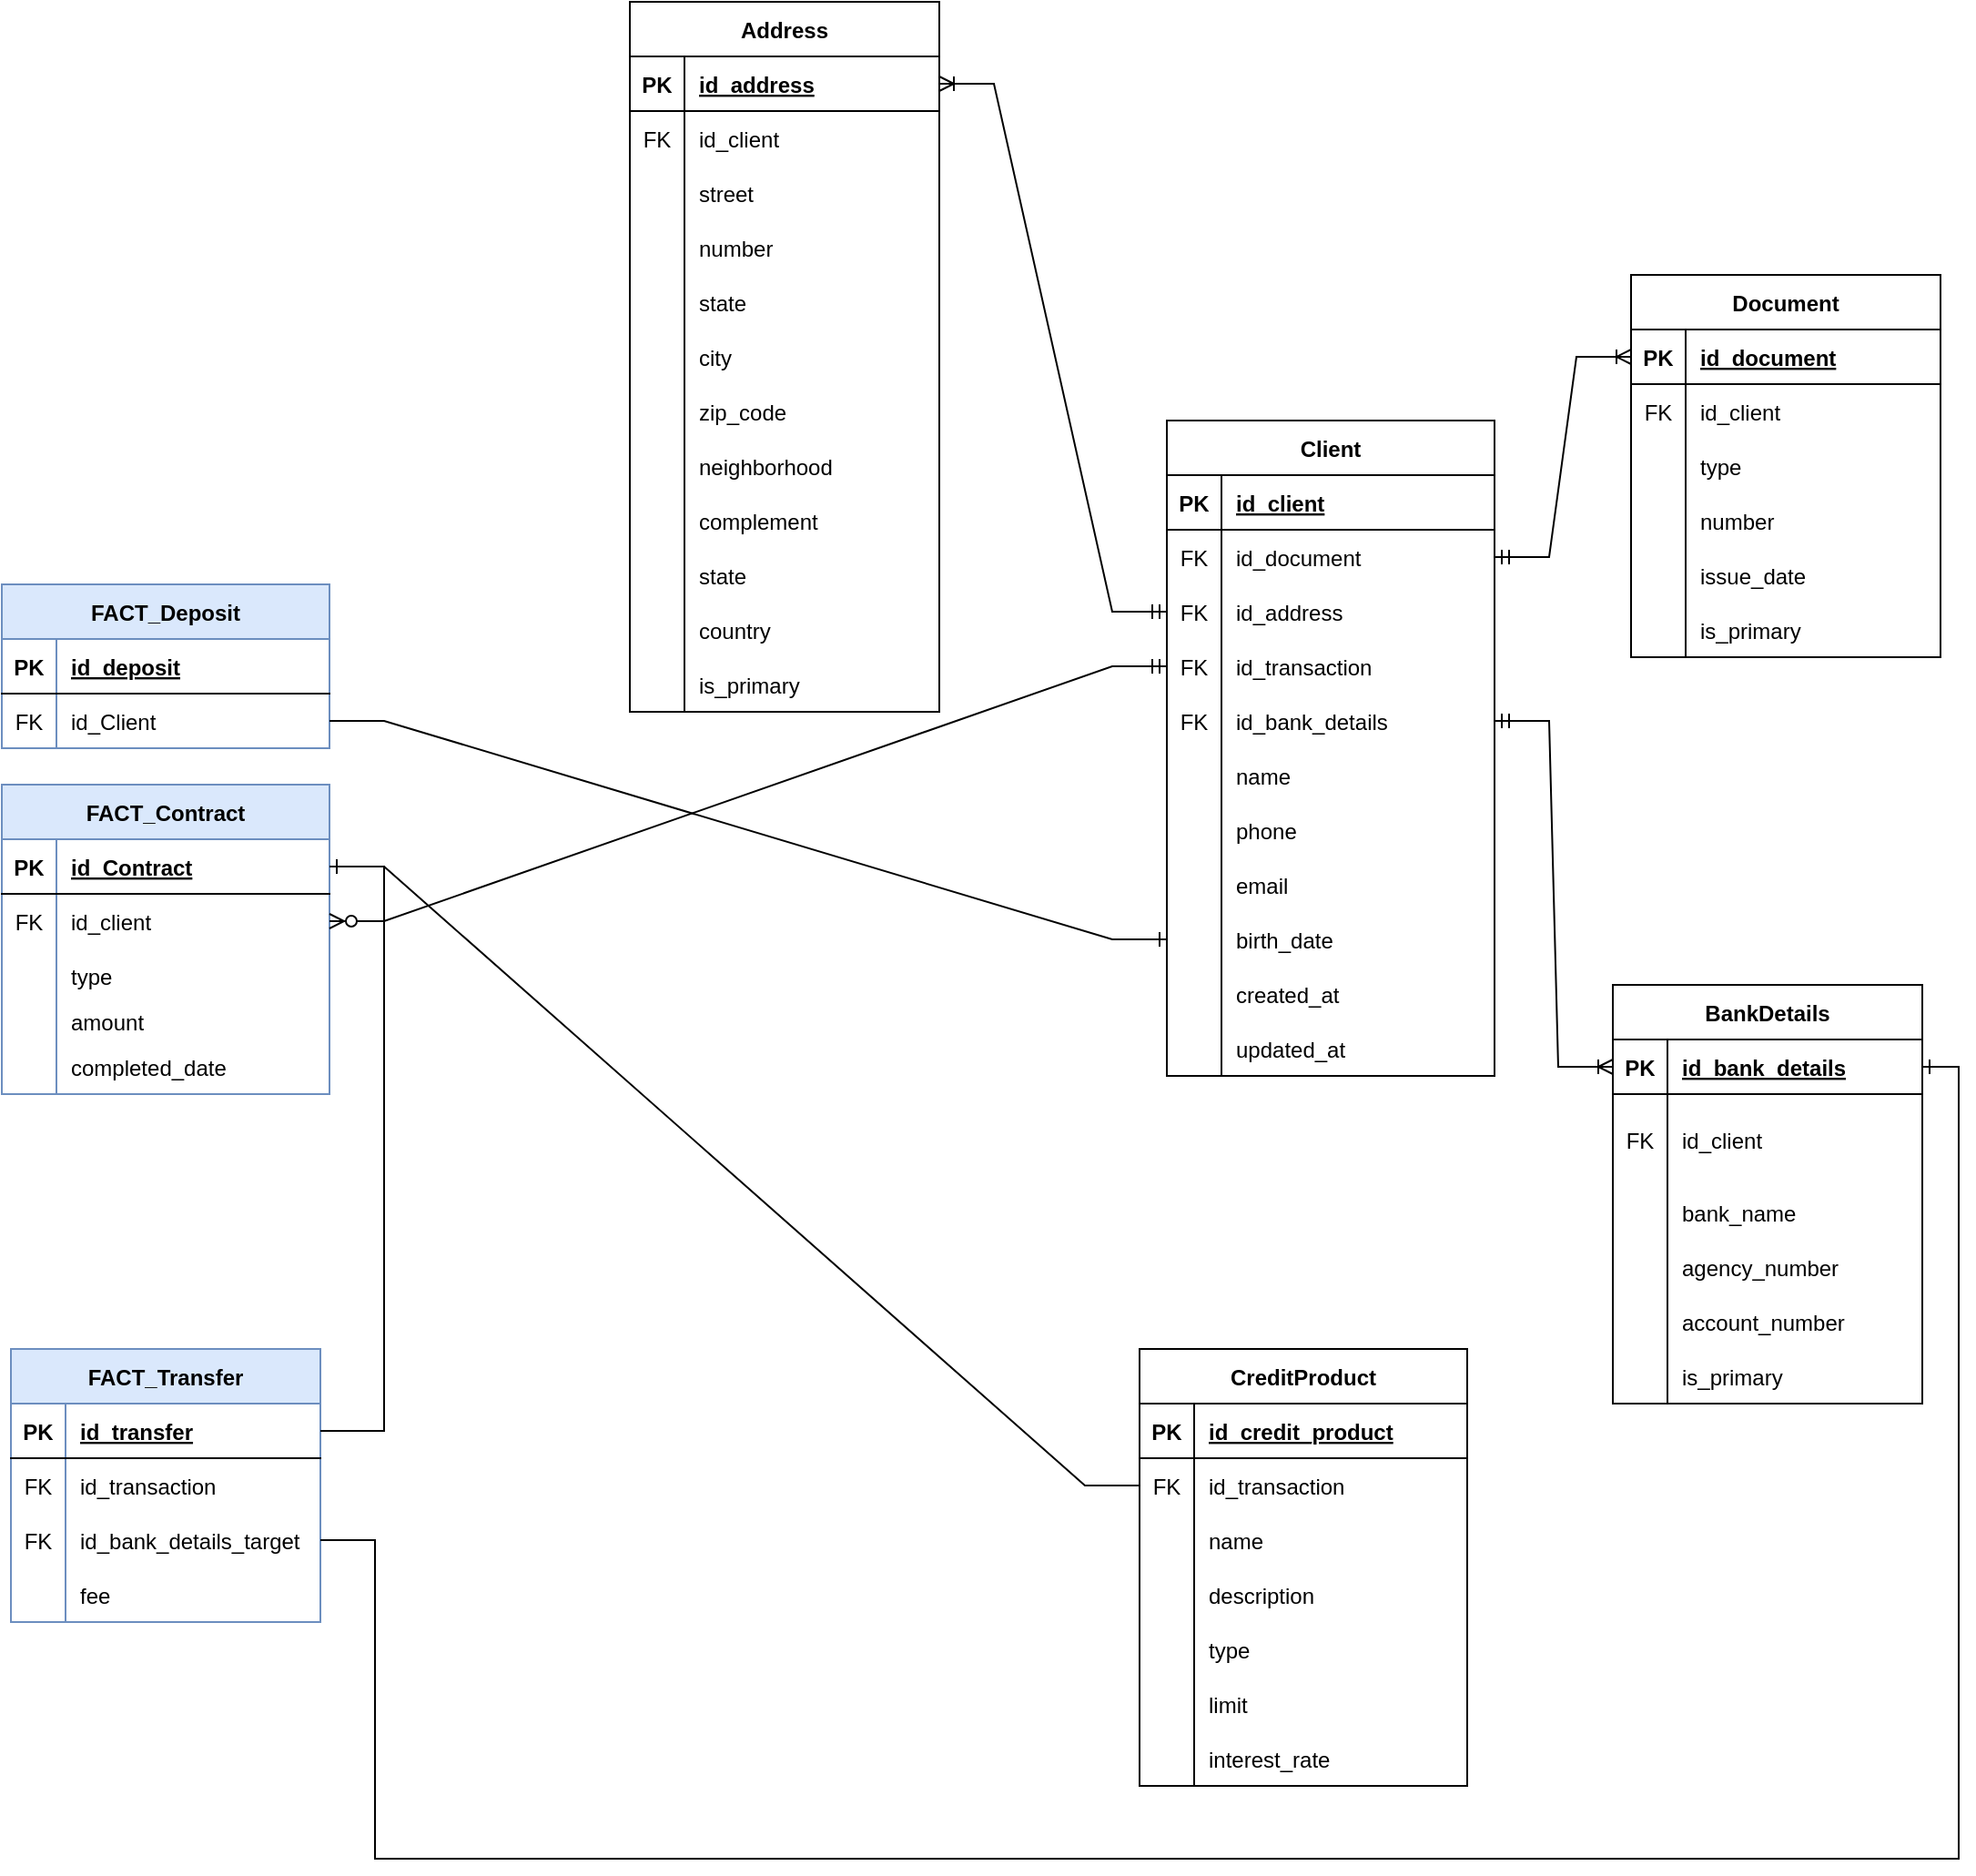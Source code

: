 <mxfile version="21.6.2" type="github">
  <diagram id="3WcyGnb1qQIZ8kAYW6et" name="Página-1">
    <mxGraphModel dx="2577" dy="818" grid="1" gridSize="10" guides="1" tooltips="1" connect="1" arrows="1" fold="1" page="1" pageScale="1" pageWidth="827" pageHeight="1169" math="0" shadow="0">
      <root>
        <mxCell id="0" />
        <mxCell id="1" parent="0" />
        <mxCell id="WaV54tq6BD_JxD8y_7Xt-2" value="Client" style="shape=table;startSize=30;container=1;collapsible=1;childLayout=tableLayout;fixedRows=1;rowLines=0;fontStyle=1;align=center;resizeLast=1;" parent="1" vertex="1">
          <mxGeometry x="355" y="420" width="180" height="360" as="geometry" />
        </mxCell>
        <mxCell id="WaV54tq6BD_JxD8y_7Xt-3" value="" style="shape=tableRow;horizontal=0;startSize=0;swimlaneHead=0;swimlaneBody=0;fillColor=none;collapsible=0;dropTarget=0;points=[[0,0.5],[1,0.5]];portConstraint=eastwest;top=0;left=0;right=0;bottom=1;" parent="WaV54tq6BD_JxD8y_7Xt-2" vertex="1">
          <mxGeometry y="30" width="180" height="30" as="geometry" />
        </mxCell>
        <mxCell id="WaV54tq6BD_JxD8y_7Xt-4" value="PK" style="shape=partialRectangle;connectable=0;fillColor=none;top=0;left=0;bottom=0;right=0;fontStyle=1;overflow=hidden;" parent="WaV54tq6BD_JxD8y_7Xt-3" vertex="1">
          <mxGeometry width="30" height="30" as="geometry">
            <mxRectangle width="30" height="30" as="alternateBounds" />
          </mxGeometry>
        </mxCell>
        <mxCell id="WaV54tq6BD_JxD8y_7Xt-5" value="id_client" style="shape=partialRectangle;connectable=0;fillColor=none;top=0;left=0;bottom=0;right=0;align=left;spacingLeft=6;fontStyle=5;overflow=hidden;" parent="WaV54tq6BD_JxD8y_7Xt-3" vertex="1">
          <mxGeometry x="30" width="150" height="30" as="geometry">
            <mxRectangle width="150" height="30" as="alternateBounds" />
          </mxGeometry>
        </mxCell>
        <mxCell id="WaV54tq6BD_JxD8y_7Xt-9" value="" style="shape=tableRow;horizontal=0;startSize=0;swimlaneHead=0;swimlaneBody=0;fillColor=none;collapsible=0;dropTarget=0;points=[[0,0.5],[1,0.5]];portConstraint=eastwest;top=0;left=0;right=0;bottom=0;" parent="WaV54tq6BD_JxD8y_7Xt-2" vertex="1">
          <mxGeometry y="60" width="180" height="30" as="geometry" />
        </mxCell>
        <mxCell id="WaV54tq6BD_JxD8y_7Xt-10" value="FK" style="shape=partialRectangle;connectable=0;fillColor=none;top=0;left=0;bottom=0;right=0;editable=1;overflow=hidden;" parent="WaV54tq6BD_JxD8y_7Xt-9" vertex="1">
          <mxGeometry width="30" height="30" as="geometry">
            <mxRectangle width="30" height="30" as="alternateBounds" />
          </mxGeometry>
        </mxCell>
        <mxCell id="WaV54tq6BD_JxD8y_7Xt-11" value="id_document" style="shape=partialRectangle;connectable=0;fillColor=none;top=0;left=0;bottom=0;right=0;align=left;spacingLeft=6;overflow=hidden;" parent="WaV54tq6BD_JxD8y_7Xt-9" vertex="1">
          <mxGeometry x="30" width="150" height="30" as="geometry">
            <mxRectangle width="150" height="30" as="alternateBounds" />
          </mxGeometry>
        </mxCell>
        <mxCell id="WaV54tq6BD_JxD8y_7Xt-12" value="" style="shape=tableRow;horizontal=0;startSize=0;swimlaneHead=0;swimlaneBody=0;fillColor=none;collapsible=0;dropTarget=0;points=[[0,0.5],[1,0.5]];portConstraint=eastwest;top=0;left=0;right=0;bottom=0;" parent="WaV54tq6BD_JxD8y_7Xt-2" vertex="1">
          <mxGeometry y="90" width="180" height="30" as="geometry" />
        </mxCell>
        <mxCell id="WaV54tq6BD_JxD8y_7Xt-13" value="FK" style="shape=partialRectangle;connectable=0;fillColor=none;top=0;left=0;bottom=0;right=0;editable=1;overflow=hidden;" parent="WaV54tq6BD_JxD8y_7Xt-12" vertex="1">
          <mxGeometry width="30" height="30" as="geometry">
            <mxRectangle width="30" height="30" as="alternateBounds" />
          </mxGeometry>
        </mxCell>
        <mxCell id="WaV54tq6BD_JxD8y_7Xt-14" value="id_address" style="shape=partialRectangle;connectable=0;fillColor=none;top=0;left=0;bottom=0;right=0;align=left;spacingLeft=6;overflow=hidden;" parent="WaV54tq6BD_JxD8y_7Xt-12" vertex="1">
          <mxGeometry x="30" width="150" height="30" as="geometry">
            <mxRectangle width="150" height="30" as="alternateBounds" />
          </mxGeometry>
        </mxCell>
        <mxCell id="sBeeZBKizsgOuaY-7H9B-50" value="" style="shape=tableRow;horizontal=0;startSize=0;swimlaneHead=0;swimlaneBody=0;fillColor=none;collapsible=0;dropTarget=0;points=[[0,0.5],[1,0.5]];portConstraint=eastwest;top=0;left=0;right=0;bottom=0;" parent="WaV54tq6BD_JxD8y_7Xt-2" vertex="1">
          <mxGeometry y="120" width="180" height="30" as="geometry" />
        </mxCell>
        <mxCell id="sBeeZBKizsgOuaY-7H9B-51" value="FK" style="shape=partialRectangle;connectable=0;fillColor=none;top=0;left=0;bottom=0;right=0;editable=1;overflow=hidden;" parent="sBeeZBKizsgOuaY-7H9B-50" vertex="1">
          <mxGeometry width="30" height="30" as="geometry">
            <mxRectangle width="30" height="30" as="alternateBounds" />
          </mxGeometry>
        </mxCell>
        <mxCell id="sBeeZBKizsgOuaY-7H9B-52" value="id_transaction" style="shape=partialRectangle;connectable=0;fillColor=none;top=0;left=0;bottom=0;right=0;align=left;spacingLeft=6;overflow=hidden;" parent="sBeeZBKizsgOuaY-7H9B-50" vertex="1">
          <mxGeometry x="30" width="150" height="30" as="geometry">
            <mxRectangle width="150" height="30" as="alternateBounds" />
          </mxGeometry>
        </mxCell>
        <mxCell id="sBeeZBKizsgOuaY-7H9B-207" value="" style="shape=tableRow;horizontal=0;startSize=0;swimlaneHead=0;swimlaneBody=0;fillColor=none;collapsible=0;dropTarget=0;points=[[0,0.5],[1,0.5]];portConstraint=eastwest;top=0;left=0;right=0;bottom=0;" parent="WaV54tq6BD_JxD8y_7Xt-2" vertex="1">
          <mxGeometry y="150" width="180" height="30" as="geometry" />
        </mxCell>
        <mxCell id="sBeeZBKizsgOuaY-7H9B-208" value="FK" style="shape=partialRectangle;connectable=0;fillColor=none;top=0;left=0;bottom=0;right=0;editable=1;overflow=hidden;" parent="sBeeZBKizsgOuaY-7H9B-207" vertex="1">
          <mxGeometry width="30" height="30" as="geometry">
            <mxRectangle width="30" height="30" as="alternateBounds" />
          </mxGeometry>
        </mxCell>
        <mxCell id="sBeeZBKizsgOuaY-7H9B-209" value="id_bank_details" style="shape=partialRectangle;connectable=0;fillColor=none;top=0;left=0;bottom=0;right=0;align=left;spacingLeft=6;overflow=hidden;" parent="sBeeZBKizsgOuaY-7H9B-207" vertex="1">
          <mxGeometry x="30" width="150" height="30" as="geometry">
            <mxRectangle width="150" height="30" as="alternateBounds" />
          </mxGeometry>
        </mxCell>
        <mxCell id="WaV54tq6BD_JxD8y_7Xt-6" value="" style="shape=tableRow;horizontal=0;startSize=0;swimlaneHead=0;swimlaneBody=0;fillColor=none;collapsible=0;dropTarget=0;points=[[0,0.5],[1,0.5]];portConstraint=eastwest;top=0;left=0;right=0;bottom=0;" parent="WaV54tq6BD_JxD8y_7Xt-2" vertex="1">
          <mxGeometry y="180" width="180" height="30" as="geometry" />
        </mxCell>
        <mxCell id="WaV54tq6BD_JxD8y_7Xt-7" value="" style="shape=partialRectangle;connectable=0;fillColor=none;top=0;left=0;bottom=0;right=0;editable=1;overflow=hidden;" parent="WaV54tq6BD_JxD8y_7Xt-6" vertex="1">
          <mxGeometry width="30" height="30" as="geometry">
            <mxRectangle width="30" height="30" as="alternateBounds" />
          </mxGeometry>
        </mxCell>
        <mxCell id="WaV54tq6BD_JxD8y_7Xt-8" value="name" style="shape=partialRectangle;connectable=0;fillColor=none;top=0;left=0;bottom=0;right=0;align=left;spacingLeft=6;overflow=hidden;" parent="WaV54tq6BD_JxD8y_7Xt-6" vertex="1">
          <mxGeometry x="30" width="150" height="30" as="geometry">
            <mxRectangle width="150" height="30" as="alternateBounds" />
          </mxGeometry>
        </mxCell>
        <mxCell id="WaV54tq6BD_JxD8y_7Xt-28" value="" style="shape=tableRow;horizontal=0;startSize=0;swimlaneHead=0;swimlaneBody=0;fillColor=none;collapsible=0;dropTarget=0;points=[[0,0.5],[1,0.5]];portConstraint=eastwest;top=0;left=0;right=0;bottom=0;" parent="WaV54tq6BD_JxD8y_7Xt-2" vertex="1">
          <mxGeometry y="210" width="180" height="30" as="geometry" />
        </mxCell>
        <mxCell id="WaV54tq6BD_JxD8y_7Xt-29" value="" style="shape=partialRectangle;connectable=0;fillColor=none;top=0;left=0;bottom=0;right=0;editable=1;overflow=hidden;" parent="WaV54tq6BD_JxD8y_7Xt-28" vertex="1">
          <mxGeometry width="30" height="30" as="geometry">
            <mxRectangle width="30" height="30" as="alternateBounds" />
          </mxGeometry>
        </mxCell>
        <mxCell id="WaV54tq6BD_JxD8y_7Xt-30" value="phone" style="shape=partialRectangle;connectable=0;fillColor=none;top=0;left=0;bottom=0;right=0;align=left;spacingLeft=6;overflow=hidden;" parent="WaV54tq6BD_JxD8y_7Xt-28" vertex="1">
          <mxGeometry x="30" width="150" height="30" as="geometry">
            <mxRectangle width="150" height="30" as="alternateBounds" />
          </mxGeometry>
        </mxCell>
        <mxCell id="WaV54tq6BD_JxD8y_7Xt-60" value="" style="shape=tableRow;horizontal=0;startSize=0;swimlaneHead=0;swimlaneBody=0;fillColor=none;collapsible=0;dropTarget=0;points=[[0,0.5],[1,0.5]];portConstraint=eastwest;top=0;left=0;right=0;bottom=0;" parent="WaV54tq6BD_JxD8y_7Xt-2" vertex="1">
          <mxGeometry y="240" width="180" height="30" as="geometry" />
        </mxCell>
        <mxCell id="WaV54tq6BD_JxD8y_7Xt-61" value="" style="shape=partialRectangle;connectable=0;fillColor=none;top=0;left=0;bottom=0;right=0;editable=1;overflow=hidden;" parent="WaV54tq6BD_JxD8y_7Xt-60" vertex="1">
          <mxGeometry width="30" height="30" as="geometry">
            <mxRectangle width="30" height="30" as="alternateBounds" />
          </mxGeometry>
        </mxCell>
        <mxCell id="WaV54tq6BD_JxD8y_7Xt-62" value="email" style="shape=partialRectangle;connectable=0;fillColor=none;top=0;left=0;bottom=0;right=0;align=left;spacingLeft=6;overflow=hidden;" parent="WaV54tq6BD_JxD8y_7Xt-60" vertex="1">
          <mxGeometry x="30" width="150" height="30" as="geometry">
            <mxRectangle width="150" height="30" as="alternateBounds" />
          </mxGeometry>
        </mxCell>
        <mxCell id="WaV54tq6BD_JxD8y_7Xt-31" value="" style="shape=tableRow;horizontal=0;startSize=0;swimlaneHead=0;swimlaneBody=0;fillColor=none;collapsible=0;dropTarget=0;points=[[0,0.5],[1,0.5]];portConstraint=eastwest;top=0;left=0;right=0;bottom=0;" parent="WaV54tq6BD_JxD8y_7Xt-2" vertex="1">
          <mxGeometry y="270" width="180" height="30" as="geometry" />
        </mxCell>
        <mxCell id="WaV54tq6BD_JxD8y_7Xt-32" value="" style="shape=partialRectangle;connectable=0;fillColor=none;top=0;left=0;bottom=0;right=0;editable=1;overflow=hidden;" parent="WaV54tq6BD_JxD8y_7Xt-31" vertex="1">
          <mxGeometry width="30" height="30" as="geometry">
            <mxRectangle width="30" height="30" as="alternateBounds" />
          </mxGeometry>
        </mxCell>
        <mxCell id="WaV54tq6BD_JxD8y_7Xt-33" value="birth_date" style="shape=partialRectangle;connectable=0;fillColor=none;top=0;left=0;bottom=0;right=0;align=left;spacingLeft=6;overflow=hidden;" parent="WaV54tq6BD_JxD8y_7Xt-31" vertex="1">
          <mxGeometry x="30" width="150" height="30" as="geometry">
            <mxRectangle width="150" height="30" as="alternateBounds" />
          </mxGeometry>
        </mxCell>
        <mxCell id="sBeeZBKizsgOuaY-7H9B-253" value="" style="shape=tableRow;horizontal=0;startSize=0;swimlaneHead=0;swimlaneBody=0;fillColor=none;collapsible=0;dropTarget=0;points=[[0,0.5],[1,0.5]];portConstraint=eastwest;top=0;left=0;right=0;bottom=0;" parent="WaV54tq6BD_JxD8y_7Xt-2" vertex="1">
          <mxGeometry y="300" width="180" height="30" as="geometry" />
        </mxCell>
        <mxCell id="sBeeZBKizsgOuaY-7H9B-254" value="" style="shape=partialRectangle;connectable=0;fillColor=none;top=0;left=0;bottom=0;right=0;editable=1;overflow=hidden;" parent="sBeeZBKizsgOuaY-7H9B-253" vertex="1">
          <mxGeometry width="30" height="30" as="geometry">
            <mxRectangle width="30" height="30" as="alternateBounds" />
          </mxGeometry>
        </mxCell>
        <mxCell id="sBeeZBKizsgOuaY-7H9B-255" value="created_at" style="shape=partialRectangle;connectable=0;fillColor=none;top=0;left=0;bottom=0;right=0;align=left;spacingLeft=6;overflow=hidden;" parent="sBeeZBKizsgOuaY-7H9B-253" vertex="1">
          <mxGeometry x="30" width="150" height="30" as="geometry">
            <mxRectangle width="150" height="30" as="alternateBounds" />
          </mxGeometry>
        </mxCell>
        <mxCell id="sBeeZBKizsgOuaY-7H9B-256" value="" style="shape=tableRow;horizontal=0;startSize=0;swimlaneHead=0;swimlaneBody=0;fillColor=none;collapsible=0;dropTarget=0;points=[[0,0.5],[1,0.5]];portConstraint=eastwest;top=0;left=0;right=0;bottom=0;" parent="WaV54tq6BD_JxD8y_7Xt-2" vertex="1">
          <mxGeometry y="330" width="180" height="30" as="geometry" />
        </mxCell>
        <mxCell id="sBeeZBKizsgOuaY-7H9B-257" value="" style="shape=partialRectangle;connectable=0;fillColor=none;top=0;left=0;bottom=0;right=0;editable=1;overflow=hidden;" parent="sBeeZBKizsgOuaY-7H9B-256" vertex="1">
          <mxGeometry width="30" height="30" as="geometry">
            <mxRectangle width="30" height="30" as="alternateBounds" />
          </mxGeometry>
        </mxCell>
        <mxCell id="sBeeZBKizsgOuaY-7H9B-258" value="updated_at" style="shape=partialRectangle;connectable=0;fillColor=none;top=0;left=0;bottom=0;right=0;align=left;spacingLeft=6;overflow=hidden;" parent="sBeeZBKizsgOuaY-7H9B-256" vertex="1">
          <mxGeometry x="30" width="150" height="30" as="geometry">
            <mxRectangle width="150" height="30" as="alternateBounds" />
          </mxGeometry>
        </mxCell>
        <mxCell id="WaV54tq6BD_JxD8y_7Xt-34" value="FACT_Deposit" style="shape=table;startSize=30;container=1;collapsible=1;childLayout=tableLayout;fixedRows=1;rowLines=0;fontStyle=1;align=center;resizeLast=1;fillColor=#dae8fc;strokeColor=#6c8ebf;" parent="1" vertex="1">
          <mxGeometry x="-285" y="510" width="180" height="90" as="geometry" />
        </mxCell>
        <mxCell id="WaV54tq6BD_JxD8y_7Xt-35" value="" style="shape=tableRow;horizontal=0;startSize=0;swimlaneHead=0;swimlaneBody=0;fillColor=none;collapsible=0;dropTarget=0;points=[[0,0.5],[1,0.5]];portConstraint=eastwest;top=0;left=0;right=0;bottom=1;" parent="WaV54tq6BD_JxD8y_7Xt-34" vertex="1">
          <mxGeometry y="30" width="180" height="30" as="geometry" />
        </mxCell>
        <mxCell id="WaV54tq6BD_JxD8y_7Xt-36" value="PK" style="shape=partialRectangle;connectable=0;fillColor=none;top=0;left=0;bottom=0;right=0;fontStyle=1;overflow=hidden;" parent="WaV54tq6BD_JxD8y_7Xt-35" vertex="1">
          <mxGeometry width="30" height="30" as="geometry">
            <mxRectangle width="30" height="30" as="alternateBounds" />
          </mxGeometry>
        </mxCell>
        <mxCell id="WaV54tq6BD_JxD8y_7Xt-37" value="id_deposit" style="shape=partialRectangle;connectable=0;fillColor=none;top=0;left=0;bottom=0;right=0;align=left;spacingLeft=6;fontStyle=5;overflow=hidden;" parent="WaV54tq6BD_JxD8y_7Xt-35" vertex="1">
          <mxGeometry x="30" width="150" height="30" as="geometry">
            <mxRectangle width="150" height="30" as="alternateBounds" />
          </mxGeometry>
        </mxCell>
        <mxCell id="WaV54tq6BD_JxD8y_7Xt-38" value="" style="shape=tableRow;horizontal=0;startSize=0;swimlaneHead=0;swimlaneBody=0;fillColor=none;collapsible=0;dropTarget=0;points=[[0,0.5],[1,0.5]];portConstraint=eastwest;top=0;left=0;right=0;bottom=0;" parent="WaV54tq6BD_JxD8y_7Xt-34" vertex="1">
          <mxGeometry y="60" width="180" height="30" as="geometry" />
        </mxCell>
        <mxCell id="WaV54tq6BD_JxD8y_7Xt-39" value="FK" style="shape=partialRectangle;connectable=0;fillColor=none;top=0;left=0;bottom=0;right=0;editable=1;overflow=hidden;" parent="WaV54tq6BD_JxD8y_7Xt-38" vertex="1">
          <mxGeometry width="30" height="30" as="geometry">
            <mxRectangle width="30" height="30" as="alternateBounds" />
          </mxGeometry>
        </mxCell>
        <mxCell id="WaV54tq6BD_JxD8y_7Xt-40" value="id_Client" style="shape=partialRectangle;connectable=0;fillColor=none;top=0;left=0;bottom=0;right=0;align=left;spacingLeft=6;overflow=hidden;" parent="WaV54tq6BD_JxD8y_7Xt-38" vertex="1">
          <mxGeometry x="30" width="150" height="30" as="geometry">
            <mxRectangle width="150" height="30" as="alternateBounds" />
          </mxGeometry>
        </mxCell>
        <mxCell id="WaV54tq6BD_JxD8y_7Xt-47" value="CreditProduct" style="shape=table;startSize=30;container=1;collapsible=1;childLayout=tableLayout;fixedRows=1;rowLines=0;fontStyle=1;align=center;resizeLast=1;" parent="1" vertex="1">
          <mxGeometry x="340" y="930" width="180" height="240" as="geometry" />
        </mxCell>
        <mxCell id="WaV54tq6BD_JxD8y_7Xt-48" value="" style="shape=tableRow;horizontal=0;startSize=0;swimlaneHead=0;swimlaneBody=0;fillColor=none;collapsible=0;dropTarget=0;points=[[0,0.5],[1,0.5]];portConstraint=eastwest;top=0;left=0;right=0;bottom=1;" parent="WaV54tq6BD_JxD8y_7Xt-47" vertex="1">
          <mxGeometry y="30" width="180" height="30" as="geometry" />
        </mxCell>
        <mxCell id="WaV54tq6BD_JxD8y_7Xt-49" value="PK" style="shape=partialRectangle;connectable=0;fillColor=none;top=0;left=0;bottom=0;right=0;fontStyle=1;overflow=hidden;" parent="WaV54tq6BD_JxD8y_7Xt-48" vertex="1">
          <mxGeometry width="30" height="30" as="geometry">
            <mxRectangle width="30" height="30" as="alternateBounds" />
          </mxGeometry>
        </mxCell>
        <mxCell id="WaV54tq6BD_JxD8y_7Xt-50" value="id_credit_product" style="shape=partialRectangle;connectable=0;fillColor=none;top=0;left=0;bottom=0;right=0;align=left;spacingLeft=6;fontStyle=5;overflow=hidden;" parent="WaV54tq6BD_JxD8y_7Xt-48" vertex="1">
          <mxGeometry x="30" width="150" height="30" as="geometry">
            <mxRectangle width="150" height="30" as="alternateBounds" />
          </mxGeometry>
        </mxCell>
        <mxCell id="sBeeZBKizsgOuaY-7H9B-235" value="" style="shape=tableRow;horizontal=0;startSize=0;swimlaneHead=0;swimlaneBody=0;fillColor=none;collapsible=0;dropTarget=0;points=[[0,0.5],[1,0.5]];portConstraint=eastwest;top=0;left=0;right=0;bottom=0;" parent="WaV54tq6BD_JxD8y_7Xt-47" vertex="1">
          <mxGeometry y="60" width="180" height="30" as="geometry" />
        </mxCell>
        <mxCell id="sBeeZBKizsgOuaY-7H9B-236" value="FK" style="shape=partialRectangle;connectable=0;fillColor=none;top=0;left=0;bottom=0;right=0;editable=1;overflow=hidden;" parent="sBeeZBKizsgOuaY-7H9B-235" vertex="1">
          <mxGeometry width="30" height="30" as="geometry">
            <mxRectangle width="30" height="30" as="alternateBounds" />
          </mxGeometry>
        </mxCell>
        <mxCell id="sBeeZBKizsgOuaY-7H9B-237" value="id_transaction" style="shape=partialRectangle;connectable=0;fillColor=none;top=0;left=0;bottom=0;right=0;align=left;spacingLeft=6;overflow=hidden;" parent="sBeeZBKizsgOuaY-7H9B-235" vertex="1">
          <mxGeometry x="30" width="150" height="30" as="geometry">
            <mxRectangle width="150" height="30" as="alternateBounds" />
          </mxGeometry>
        </mxCell>
        <mxCell id="WaV54tq6BD_JxD8y_7Xt-51" value="" style="shape=tableRow;horizontal=0;startSize=0;swimlaneHead=0;swimlaneBody=0;fillColor=none;collapsible=0;dropTarget=0;points=[[0,0.5],[1,0.5]];portConstraint=eastwest;top=0;left=0;right=0;bottom=0;" parent="WaV54tq6BD_JxD8y_7Xt-47" vertex="1">
          <mxGeometry y="90" width="180" height="30" as="geometry" />
        </mxCell>
        <mxCell id="WaV54tq6BD_JxD8y_7Xt-52" value="" style="shape=partialRectangle;connectable=0;fillColor=none;top=0;left=0;bottom=0;right=0;editable=1;overflow=hidden;" parent="WaV54tq6BD_JxD8y_7Xt-51" vertex="1">
          <mxGeometry width="30" height="30" as="geometry">
            <mxRectangle width="30" height="30" as="alternateBounds" />
          </mxGeometry>
        </mxCell>
        <mxCell id="WaV54tq6BD_JxD8y_7Xt-53" value="name" style="shape=partialRectangle;connectable=0;fillColor=none;top=0;left=0;bottom=0;right=0;align=left;spacingLeft=6;overflow=hidden;" parent="WaV54tq6BD_JxD8y_7Xt-51" vertex="1">
          <mxGeometry x="30" width="150" height="30" as="geometry">
            <mxRectangle width="150" height="30" as="alternateBounds" />
          </mxGeometry>
        </mxCell>
        <mxCell id="WaV54tq6BD_JxD8y_7Xt-54" value="" style="shape=tableRow;horizontal=0;startSize=0;swimlaneHead=0;swimlaneBody=0;fillColor=none;collapsible=0;dropTarget=0;points=[[0,0.5],[1,0.5]];portConstraint=eastwest;top=0;left=0;right=0;bottom=0;" parent="WaV54tq6BD_JxD8y_7Xt-47" vertex="1">
          <mxGeometry y="120" width="180" height="30" as="geometry" />
        </mxCell>
        <mxCell id="WaV54tq6BD_JxD8y_7Xt-55" value="" style="shape=partialRectangle;connectable=0;fillColor=none;top=0;left=0;bottom=0;right=0;editable=1;overflow=hidden;" parent="WaV54tq6BD_JxD8y_7Xt-54" vertex="1">
          <mxGeometry width="30" height="30" as="geometry">
            <mxRectangle width="30" height="30" as="alternateBounds" />
          </mxGeometry>
        </mxCell>
        <mxCell id="WaV54tq6BD_JxD8y_7Xt-56" value="description" style="shape=partialRectangle;connectable=0;fillColor=none;top=0;left=0;bottom=0;right=0;align=left;spacingLeft=6;overflow=hidden;" parent="WaV54tq6BD_JxD8y_7Xt-54" vertex="1">
          <mxGeometry x="30" width="150" height="30" as="geometry">
            <mxRectangle width="150" height="30" as="alternateBounds" />
          </mxGeometry>
        </mxCell>
        <mxCell id="sBeeZBKizsgOuaY-7H9B-116" value="" style="shape=tableRow;horizontal=0;startSize=0;swimlaneHead=0;swimlaneBody=0;fillColor=none;collapsible=0;dropTarget=0;points=[[0,0.5],[1,0.5]];portConstraint=eastwest;top=0;left=0;right=0;bottom=0;" parent="WaV54tq6BD_JxD8y_7Xt-47" vertex="1">
          <mxGeometry y="150" width="180" height="30" as="geometry" />
        </mxCell>
        <mxCell id="sBeeZBKizsgOuaY-7H9B-117" value="" style="shape=partialRectangle;connectable=0;fillColor=none;top=0;left=0;bottom=0;right=0;editable=1;overflow=hidden;" parent="sBeeZBKizsgOuaY-7H9B-116" vertex="1">
          <mxGeometry width="30" height="30" as="geometry">
            <mxRectangle width="30" height="30" as="alternateBounds" />
          </mxGeometry>
        </mxCell>
        <mxCell id="sBeeZBKizsgOuaY-7H9B-118" value="type" style="shape=partialRectangle;connectable=0;fillColor=none;top=0;left=0;bottom=0;right=0;align=left;spacingLeft=6;overflow=hidden;" parent="sBeeZBKizsgOuaY-7H9B-116" vertex="1">
          <mxGeometry x="30" width="150" height="30" as="geometry">
            <mxRectangle width="150" height="30" as="alternateBounds" />
          </mxGeometry>
        </mxCell>
        <mxCell id="sBeeZBKizsgOuaY-7H9B-119" value="" style="shape=tableRow;horizontal=0;startSize=0;swimlaneHead=0;swimlaneBody=0;fillColor=none;collapsible=0;dropTarget=0;points=[[0,0.5],[1,0.5]];portConstraint=eastwest;top=0;left=0;right=0;bottom=0;" parent="WaV54tq6BD_JxD8y_7Xt-47" vertex="1">
          <mxGeometry y="180" width="180" height="30" as="geometry" />
        </mxCell>
        <mxCell id="sBeeZBKizsgOuaY-7H9B-120" value="" style="shape=partialRectangle;connectable=0;fillColor=none;top=0;left=0;bottom=0;right=0;editable=1;overflow=hidden;" parent="sBeeZBKizsgOuaY-7H9B-119" vertex="1">
          <mxGeometry width="30" height="30" as="geometry">
            <mxRectangle width="30" height="30" as="alternateBounds" />
          </mxGeometry>
        </mxCell>
        <mxCell id="sBeeZBKizsgOuaY-7H9B-121" value="limit" style="shape=partialRectangle;connectable=0;fillColor=none;top=0;left=0;bottom=0;right=0;align=left;spacingLeft=6;overflow=hidden;" parent="sBeeZBKizsgOuaY-7H9B-119" vertex="1">
          <mxGeometry x="30" width="150" height="30" as="geometry">
            <mxRectangle width="150" height="30" as="alternateBounds" />
          </mxGeometry>
        </mxCell>
        <mxCell id="sBeeZBKizsgOuaY-7H9B-122" value="" style="shape=tableRow;horizontal=0;startSize=0;swimlaneHead=0;swimlaneBody=0;fillColor=none;collapsible=0;dropTarget=0;points=[[0,0.5],[1,0.5]];portConstraint=eastwest;top=0;left=0;right=0;bottom=0;" parent="WaV54tq6BD_JxD8y_7Xt-47" vertex="1">
          <mxGeometry y="210" width="180" height="30" as="geometry" />
        </mxCell>
        <mxCell id="sBeeZBKizsgOuaY-7H9B-123" value="" style="shape=partialRectangle;connectable=0;fillColor=none;top=0;left=0;bottom=0;right=0;editable=1;overflow=hidden;" parent="sBeeZBKizsgOuaY-7H9B-122" vertex="1">
          <mxGeometry width="30" height="30" as="geometry">
            <mxRectangle width="30" height="30" as="alternateBounds" />
          </mxGeometry>
        </mxCell>
        <mxCell id="sBeeZBKizsgOuaY-7H9B-124" value="interest_rate" style="shape=partialRectangle;connectable=0;fillColor=none;top=0;left=0;bottom=0;right=0;align=left;spacingLeft=6;overflow=hidden;" parent="sBeeZBKizsgOuaY-7H9B-122" vertex="1">
          <mxGeometry x="30" width="150" height="30" as="geometry">
            <mxRectangle width="150" height="30" as="alternateBounds" />
          </mxGeometry>
        </mxCell>
        <mxCell id="WaV54tq6BD_JxD8y_7Xt-63" value="FACT_Contract" style="shape=table;startSize=30;container=1;collapsible=1;childLayout=tableLayout;fixedRows=1;rowLines=0;fontStyle=1;align=center;resizeLast=1;fillColor=#dae8fc;strokeColor=#6c8ebf;" parent="1" vertex="1">
          <mxGeometry x="-285" y="620" width="180" height="170" as="geometry" />
        </mxCell>
        <mxCell id="WaV54tq6BD_JxD8y_7Xt-64" value="" style="shape=tableRow;horizontal=0;startSize=0;swimlaneHead=0;swimlaneBody=0;fillColor=none;collapsible=0;dropTarget=0;points=[[0,0.5],[1,0.5]];portConstraint=eastwest;top=0;left=0;right=0;bottom=1;" parent="WaV54tq6BD_JxD8y_7Xt-63" vertex="1">
          <mxGeometry y="30" width="180" height="30" as="geometry" />
        </mxCell>
        <mxCell id="WaV54tq6BD_JxD8y_7Xt-65" value="PK" style="shape=partialRectangle;connectable=0;fillColor=none;top=0;left=0;bottom=0;right=0;fontStyle=1;overflow=hidden;" parent="WaV54tq6BD_JxD8y_7Xt-64" vertex="1">
          <mxGeometry width="30" height="30" as="geometry">
            <mxRectangle width="30" height="30" as="alternateBounds" />
          </mxGeometry>
        </mxCell>
        <mxCell id="WaV54tq6BD_JxD8y_7Xt-66" value="id_Contract" style="shape=partialRectangle;connectable=0;fillColor=none;top=0;left=0;bottom=0;right=0;align=left;spacingLeft=6;fontStyle=5;overflow=hidden;" parent="WaV54tq6BD_JxD8y_7Xt-64" vertex="1">
          <mxGeometry x="30" width="150" height="30" as="geometry">
            <mxRectangle width="150" height="30" as="alternateBounds" />
          </mxGeometry>
        </mxCell>
        <mxCell id="WaV54tq6BD_JxD8y_7Xt-67" value="" style="shape=tableRow;horizontal=0;startSize=0;swimlaneHead=0;swimlaneBody=0;fillColor=none;collapsible=0;dropTarget=0;points=[[0,0.5],[1,0.5]];portConstraint=eastwest;top=0;left=0;right=0;bottom=0;" parent="WaV54tq6BD_JxD8y_7Xt-63" vertex="1">
          <mxGeometry y="60" width="180" height="30" as="geometry" />
        </mxCell>
        <mxCell id="WaV54tq6BD_JxD8y_7Xt-68" value="FK" style="shape=partialRectangle;connectable=0;fillColor=none;top=0;left=0;bottom=0;right=0;editable=1;overflow=hidden;" parent="WaV54tq6BD_JxD8y_7Xt-67" vertex="1">
          <mxGeometry width="30" height="30" as="geometry">
            <mxRectangle width="30" height="30" as="alternateBounds" />
          </mxGeometry>
        </mxCell>
        <mxCell id="WaV54tq6BD_JxD8y_7Xt-69" value="id_client" style="shape=partialRectangle;connectable=0;fillColor=none;top=0;left=0;bottom=0;right=0;align=left;spacingLeft=6;overflow=hidden;" parent="WaV54tq6BD_JxD8y_7Xt-67" vertex="1">
          <mxGeometry x="30" width="150" height="30" as="geometry">
            <mxRectangle width="150" height="30" as="alternateBounds" />
          </mxGeometry>
        </mxCell>
        <mxCell id="WaV54tq6BD_JxD8y_7Xt-70" value="" style="shape=tableRow;horizontal=0;startSize=0;swimlaneHead=0;swimlaneBody=0;fillColor=none;collapsible=0;dropTarget=0;points=[[0,0.5],[1,0.5]];portConstraint=eastwest;top=0;left=0;right=0;bottom=0;" parent="WaV54tq6BD_JxD8y_7Xt-63" vertex="1">
          <mxGeometry y="90" width="180" height="30" as="geometry" />
        </mxCell>
        <mxCell id="WaV54tq6BD_JxD8y_7Xt-71" value="" style="shape=partialRectangle;connectable=0;fillColor=none;top=0;left=0;bottom=0;right=0;editable=1;overflow=hidden;" parent="WaV54tq6BD_JxD8y_7Xt-70" vertex="1">
          <mxGeometry width="30" height="30" as="geometry">
            <mxRectangle width="30" height="30" as="alternateBounds" />
          </mxGeometry>
        </mxCell>
        <mxCell id="WaV54tq6BD_JxD8y_7Xt-72" value="type" style="shape=partialRectangle;connectable=0;fillColor=none;top=0;left=0;bottom=0;right=0;align=left;spacingLeft=6;overflow=hidden;" parent="WaV54tq6BD_JxD8y_7Xt-70" vertex="1">
          <mxGeometry x="30" width="150" height="30" as="geometry">
            <mxRectangle width="150" height="30" as="alternateBounds" />
          </mxGeometry>
        </mxCell>
        <mxCell id="WaV54tq6BD_JxD8y_7Xt-89" value="" style="shape=tableRow;horizontal=0;startSize=0;swimlaneHead=0;swimlaneBody=0;fillColor=none;collapsible=0;dropTarget=0;points=[[0,0.5],[1,0.5]];portConstraint=eastwest;top=0;left=0;right=0;bottom=0;" parent="WaV54tq6BD_JxD8y_7Xt-63" vertex="1">
          <mxGeometry y="120" width="180" height="20" as="geometry" />
        </mxCell>
        <mxCell id="WaV54tq6BD_JxD8y_7Xt-90" value="" style="shape=partialRectangle;connectable=0;fillColor=none;top=0;left=0;bottom=0;right=0;editable=1;overflow=hidden;" parent="WaV54tq6BD_JxD8y_7Xt-89" vertex="1">
          <mxGeometry width="30" height="20" as="geometry">
            <mxRectangle width="30" height="20" as="alternateBounds" />
          </mxGeometry>
        </mxCell>
        <mxCell id="WaV54tq6BD_JxD8y_7Xt-91" value="amount" style="shape=partialRectangle;connectable=0;fillColor=none;top=0;left=0;bottom=0;right=0;align=left;spacingLeft=6;overflow=hidden;" parent="WaV54tq6BD_JxD8y_7Xt-89" vertex="1">
          <mxGeometry x="30" width="150" height="20" as="geometry">
            <mxRectangle width="150" height="20" as="alternateBounds" />
          </mxGeometry>
        </mxCell>
        <mxCell id="sBeeZBKizsgOuaY-7H9B-201" value="" style="shape=tableRow;horizontal=0;startSize=0;swimlaneHead=0;swimlaneBody=0;fillColor=none;collapsible=0;dropTarget=0;points=[[0,0.5],[1,0.5]];portConstraint=eastwest;top=0;left=0;right=0;bottom=0;" parent="WaV54tq6BD_JxD8y_7Xt-63" vertex="1">
          <mxGeometry y="140" width="180" height="30" as="geometry" />
        </mxCell>
        <mxCell id="sBeeZBKizsgOuaY-7H9B-202" value="" style="shape=partialRectangle;connectable=0;fillColor=none;top=0;left=0;bottom=0;right=0;editable=1;overflow=hidden;" parent="sBeeZBKizsgOuaY-7H9B-201" vertex="1">
          <mxGeometry width="30" height="30" as="geometry">
            <mxRectangle width="30" height="30" as="alternateBounds" />
          </mxGeometry>
        </mxCell>
        <mxCell id="sBeeZBKizsgOuaY-7H9B-203" value="completed_date" style="shape=partialRectangle;connectable=0;fillColor=none;top=0;left=0;bottom=0;right=0;align=left;spacingLeft=6;overflow=hidden;" parent="sBeeZBKizsgOuaY-7H9B-201" vertex="1">
          <mxGeometry x="30" width="150" height="30" as="geometry">
            <mxRectangle width="150" height="30" as="alternateBounds" />
          </mxGeometry>
        </mxCell>
        <mxCell id="WaV54tq6BD_JxD8y_7Xt-76" value="FACT_Transfer" style="shape=table;startSize=30;container=1;collapsible=1;childLayout=tableLayout;fixedRows=1;rowLines=0;fontStyle=1;align=center;resizeLast=1;fillColor=#dae8fc;strokeColor=#6c8ebf;" parent="1" vertex="1">
          <mxGeometry x="-280" y="930" width="170" height="150" as="geometry" />
        </mxCell>
        <mxCell id="WaV54tq6BD_JxD8y_7Xt-77" value="" style="shape=tableRow;horizontal=0;startSize=0;swimlaneHead=0;swimlaneBody=0;fillColor=none;collapsible=0;dropTarget=0;points=[[0,0.5],[1,0.5]];portConstraint=eastwest;top=0;left=0;right=0;bottom=1;" parent="WaV54tq6BD_JxD8y_7Xt-76" vertex="1">
          <mxGeometry y="30" width="170" height="30" as="geometry" />
        </mxCell>
        <mxCell id="WaV54tq6BD_JxD8y_7Xt-78" value="PK" style="shape=partialRectangle;connectable=0;fillColor=none;top=0;left=0;bottom=0;right=0;fontStyle=1;overflow=hidden;" parent="WaV54tq6BD_JxD8y_7Xt-77" vertex="1">
          <mxGeometry width="30" height="30" as="geometry">
            <mxRectangle width="30" height="30" as="alternateBounds" />
          </mxGeometry>
        </mxCell>
        <mxCell id="WaV54tq6BD_JxD8y_7Xt-79" value="id_transfer" style="shape=partialRectangle;connectable=0;fillColor=none;top=0;left=0;bottom=0;right=0;align=left;spacingLeft=6;fontStyle=5;overflow=hidden;" parent="WaV54tq6BD_JxD8y_7Xt-77" vertex="1">
          <mxGeometry x="30" width="140" height="30" as="geometry">
            <mxRectangle width="140" height="30" as="alternateBounds" />
          </mxGeometry>
        </mxCell>
        <mxCell id="WaV54tq6BD_JxD8y_7Xt-109" value="" style="shape=tableRow;horizontal=0;startSize=0;swimlaneHead=0;swimlaneBody=0;fillColor=none;collapsible=0;dropTarget=0;points=[[0,0.5],[1,0.5]];portConstraint=eastwest;top=0;left=0;right=0;bottom=0;" parent="WaV54tq6BD_JxD8y_7Xt-76" vertex="1">
          <mxGeometry y="60" width="170" height="30" as="geometry" />
        </mxCell>
        <mxCell id="WaV54tq6BD_JxD8y_7Xt-110" value="FK" style="shape=partialRectangle;connectable=0;fillColor=none;top=0;left=0;bottom=0;right=0;editable=1;overflow=hidden;" parent="WaV54tq6BD_JxD8y_7Xt-109" vertex="1">
          <mxGeometry width="30" height="30" as="geometry">
            <mxRectangle width="30" height="30" as="alternateBounds" />
          </mxGeometry>
        </mxCell>
        <mxCell id="WaV54tq6BD_JxD8y_7Xt-111" value="id_transaction" style="shape=partialRectangle;connectable=0;fillColor=none;top=0;left=0;bottom=0;right=0;align=left;spacingLeft=6;overflow=hidden;" parent="WaV54tq6BD_JxD8y_7Xt-109" vertex="1">
          <mxGeometry x="30" width="140" height="30" as="geometry">
            <mxRectangle width="140" height="30" as="alternateBounds" />
          </mxGeometry>
        </mxCell>
        <mxCell id="sBeeZBKizsgOuaY-7H9B-140" value="" style="shape=tableRow;horizontal=0;startSize=0;swimlaneHead=0;swimlaneBody=0;fillColor=none;collapsible=0;dropTarget=0;points=[[0,0.5],[1,0.5]];portConstraint=eastwest;top=0;left=0;right=0;bottom=0;" parent="WaV54tq6BD_JxD8y_7Xt-76" vertex="1">
          <mxGeometry y="90" width="170" height="30" as="geometry" />
        </mxCell>
        <mxCell id="sBeeZBKizsgOuaY-7H9B-141" value="FK" style="shape=partialRectangle;connectable=0;fillColor=none;top=0;left=0;bottom=0;right=0;editable=1;overflow=hidden;" parent="sBeeZBKizsgOuaY-7H9B-140" vertex="1">
          <mxGeometry width="30" height="30" as="geometry">
            <mxRectangle width="30" height="30" as="alternateBounds" />
          </mxGeometry>
        </mxCell>
        <mxCell id="sBeeZBKizsgOuaY-7H9B-142" value="id_bank_details_target" style="shape=partialRectangle;connectable=0;fillColor=none;top=0;left=0;bottom=0;right=0;align=left;spacingLeft=6;overflow=hidden;" parent="sBeeZBKizsgOuaY-7H9B-140" vertex="1">
          <mxGeometry x="30" width="140" height="30" as="geometry">
            <mxRectangle width="140" height="30" as="alternateBounds" />
          </mxGeometry>
        </mxCell>
        <mxCell id="WaV54tq6BD_JxD8y_7Xt-95" value="" style="shape=tableRow;horizontal=0;startSize=0;swimlaneHead=0;swimlaneBody=0;fillColor=none;collapsible=0;dropTarget=0;points=[[0,0.5],[1,0.5]];portConstraint=eastwest;top=0;left=0;right=0;bottom=0;" parent="WaV54tq6BD_JxD8y_7Xt-76" vertex="1">
          <mxGeometry y="120" width="170" height="30" as="geometry" />
        </mxCell>
        <mxCell id="WaV54tq6BD_JxD8y_7Xt-96" value="" style="shape=partialRectangle;connectable=0;fillColor=none;top=0;left=0;bottom=0;right=0;editable=1;overflow=hidden;" parent="WaV54tq6BD_JxD8y_7Xt-95" vertex="1">
          <mxGeometry width="30" height="30" as="geometry">
            <mxRectangle width="30" height="30" as="alternateBounds" />
          </mxGeometry>
        </mxCell>
        <mxCell id="WaV54tq6BD_JxD8y_7Xt-97" value="fee" style="shape=partialRectangle;connectable=0;fillColor=none;top=0;left=0;bottom=0;right=0;align=left;spacingLeft=6;overflow=hidden;" parent="WaV54tq6BD_JxD8y_7Xt-95" vertex="1">
          <mxGeometry x="30" width="140" height="30" as="geometry">
            <mxRectangle width="140" height="30" as="alternateBounds" />
          </mxGeometry>
        </mxCell>
        <mxCell id="sBeeZBKizsgOuaY-7H9B-56" value="Address" style="shape=table;startSize=30;container=1;collapsible=1;childLayout=tableLayout;fixedRows=1;rowLines=0;fontStyle=1;align=center;resizeLast=1;" parent="1" vertex="1">
          <mxGeometry x="60" y="190" width="170" height="390" as="geometry" />
        </mxCell>
        <mxCell id="sBeeZBKizsgOuaY-7H9B-57" value="" style="shape=tableRow;horizontal=0;startSize=0;swimlaneHead=0;swimlaneBody=0;fillColor=none;collapsible=0;dropTarget=0;points=[[0,0.5],[1,0.5]];portConstraint=eastwest;top=0;left=0;right=0;bottom=1;" parent="sBeeZBKizsgOuaY-7H9B-56" vertex="1">
          <mxGeometry y="30" width="170" height="30" as="geometry" />
        </mxCell>
        <mxCell id="sBeeZBKizsgOuaY-7H9B-58" value="PK" style="shape=partialRectangle;connectable=0;fillColor=none;top=0;left=0;bottom=0;right=0;fontStyle=1;overflow=hidden;" parent="sBeeZBKizsgOuaY-7H9B-57" vertex="1">
          <mxGeometry width="30" height="30" as="geometry">
            <mxRectangle width="30" height="30" as="alternateBounds" />
          </mxGeometry>
        </mxCell>
        <mxCell id="sBeeZBKizsgOuaY-7H9B-59" value="id_address" style="shape=partialRectangle;connectable=0;fillColor=none;top=0;left=0;bottom=0;right=0;align=left;spacingLeft=6;fontStyle=5;overflow=hidden;" parent="sBeeZBKizsgOuaY-7H9B-57" vertex="1">
          <mxGeometry x="30" width="140" height="30" as="geometry">
            <mxRectangle width="140" height="30" as="alternateBounds" />
          </mxGeometry>
        </mxCell>
        <mxCell id="sBeeZBKizsgOuaY-7H9B-60" value="" style="shape=tableRow;horizontal=0;startSize=0;swimlaneHead=0;swimlaneBody=0;fillColor=none;collapsible=0;dropTarget=0;points=[[0,0.5],[1,0.5]];portConstraint=eastwest;top=0;left=0;right=0;bottom=0;" parent="sBeeZBKizsgOuaY-7H9B-56" vertex="1">
          <mxGeometry y="60" width="170" height="30" as="geometry" />
        </mxCell>
        <mxCell id="sBeeZBKizsgOuaY-7H9B-61" value="FK" style="shape=partialRectangle;connectable=0;fillColor=none;top=0;left=0;bottom=0;right=0;editable=1;overflow=hidden;" parent="sBeeZBKizsgOuaY-7H9B-60" vertex="1">
          <mxGeometry width="30" height="30" as="geometry">
            <mxRectangle width="30" height="30" as="alternateBounds" />
          </mxGeometry>
        </mxCell>
        <mxCell id="sBeeZBKizsgOuaY-7H9B-62" value="id_client" style="shape=partialRectangle;connectable=0;fillColor=none;top=0;left=0;bottom=0;right=0;align=left;spacingLeft=6;overflow=hidden;" parent="sBeeZBKizsgOuaY-7H9B-60" vertex="1">
          <mxGeometry x="30" width="140" height="30" as="geometry">
            <mxRectangle width="140" height="30" as="alternateBounds" />
          </mxGeometry>
        </mxCell>
        <mxCell id="sBeeZBKizsgOuaY-7H9B-63" value="" style="shape=tableRow;horizontal=0;startSize=0;swimlaneHead=0;swimlaneBody=0;fillColor=none;collapsible=0;dropTarget=0;points=[[0,0.5],[1,0.5]];portConstraint=eastwest;top=0;left=0;right=0;bottom=0;" parent="sBeeZBKizsgOuaY-7H9B-56" vertex="1">
          <mxGeometry y="90" width="170" height="30" as="geometry" />
        </mxCell>
        <mxCell id="sBeeZBKizsgOuaY-7H9B-64" value="" style="shape=partialRectangle;connectable=0;fillColor=none;top=0;left=0;bottom=0;right=0;editable=1;overflow=hidden;" parent="sBeeZBKizsgOuaY-7H9B-63" vertex="1">
          <mxGeometry width="30" height="30" as="geometry">
            <mxRectangle width="30" height="30" as="alternateBounds" />
          </mxGeometry>
        </mxCell>
        <mxCell id="sBeeZBKizsgOuaY-7H9B-65" value="street" style="shape=partialRectangle;connectable=0;fillColor=none;top=0;left=0;bottom=0;right=0;align=left;spacingLeft=6;overflow=hidden;" parent="sBeeZBKizsgOuaY-7H9B-63" vertex="1">
          <mxGeometry x="30" width="140" height="30" as="geometry">
            <mxRectangle width="140" height="30" as="alternateBounds" />
          </mxGeometry>
        </mxCell>
        <mxCell id="sBeeZBKizsgOuaY-7H9B-66" value="" style="shape=tableRow;horizontal=0;startSize=0;swimlaneHead=0;swimlaneBody=0;fillColor=none;collapsible=0;dropTarget=0;points=[[0,0.5],[1,0.5]];portConstraint=eastwest;top=0;left=0;right=0;bottom=0;" parent="sBeeZBKizsgOuaY-7H9B-56" vertex="1">
          <mxGeometry y="120" width="170" height="30" as="geometry" />
        </mxCell>
        <mxCell id="sBeeZBKizsgOuaY-7H9B-67" value="" style="shape=partialRectangle;connectable=0;fillColor=none;top=0;left=0;bottom=0;right=0;editable=1;overflow=hidden;" parent="sBeeZBKizsgOuaY-7H9B-66" vertex="1">
          <mxGeometry width="30" height="30" as="geometry">
            <mxRectangle width="30" height="30" as="alternateBounds" />
          </mxGeometry>
        </mxCell>
        <mxCell id="sBeeZBKizsgOuaY-7H9B-68" value="number" style="shape=partialRectangle;connectable=0;fillColor=none;top=0;left=0;bottom=0;right=0;align=left;spacingLeft=6;overflow=hidden;" parent="sBeeZBKizsgOuaY-7H9B-66" vertex="1">
          <mxGeometry x="30" width="140" height="30" as="geometry">
            <mxRectangle width="140" height="30" as="alternateBounds" />
          </mxGeometry>
        </mxCell>
        <mxCell id="sBeeZBKizsgOuaY-7H9B-91" value="" style="shape=tableRow;horizontal=0;startSize=0;swimlaneHead=0;swimlaneBody=0;fillColor=none;collapsible=0;dropTarget=0;points=[[0,0.5],[1,0.5]];portConstraint=eastwest;top=0;left=0;right=0;bottom=0;" parent="sBeeZBKizsgOuaY-7H9B-56" vertex="1">
          <mxGeometry y="150" width="170" height="30" as="geometry" />
        </mxCell>
        <mxCell id="sBeeZBKizsgOuaY-7H9B-92" value="" style="shape=partialRectangle;connectable=0;fillColor=none;top=0;left=0;bottom=0;right=0;editable=1;overflow=hidden;" parent="sBeeZBKizsgOuaY-7H9B-91" vertex="1">
          <mxGeometry width="30" height="30" as="geometry">
            <mxRectangle width="30" height="30" as="alternateBounds" />
          </mxGeometry>
        </mxCell>
        <mxCell id="sBeeZBKizsgOuaY-7H9B-93" value="state" style="shape=partialRectangle;connectable=0;fillColor=none;top=0;left=0;bottom=0;right=0;align=left;spacingLeft=6;overflow=hidden;" parent="sBeeZBKizsgOuaY-7H9B-91" vertex="1">
          <mxGeometry x="30" width="140" height="30" as="geometry">
            <mxRectangle width="140" height="30" as="alternateBounds" />
          </mxGeometry>
        </mxCell>
        <mxCell id="sBeeZBKizsgOuaY-7H9B-94" value="" style="shape=tableRow;horizontal=0;startSize=0;swimlaneHead=0;swimlaneBody=0;fillColor=none;collapsible=0;dropTarget=0;points=[[0,0.5],[1,0.5]];portConstraint=eastwest;top=0;left=0;right=0;bottom=0;" parent="sBeeZBKizsgOuaY-7H9B-56" vertex="1">
          <mxGeometry y="180" width="170" height="30" as="geometry" />
        </mxCell>
        <mxCell id="sBeeZBKizsgOuaY-7H9B-95" value="" style="shape=partialRectangle;connectable=0;fillColor=none;top=0;left=0;bottom=0;right=0;editable=1;overflow=hidden;" parent="sBeeZBKizsgOuaY-7H9B-94" vertex="1">
          <mxGeometry width="30" height="30" as="geometry">
            <mxRectangle width="30" height="30" as="alternateBounds" />
          </mxGeometry>
        </mxCell>
        <mxCell id="sBeeZBKizsgOuaY-7H9B-96" value="city" style="shape=partialRectangle;connectable=0;fillColor=none;top=0;left=0;bottom=0;right=0;align=left;spacingLeft=6;overflow=hidden;" parent="sBeeZBKizsgOuaY-7H9B-94" vertex="1">
          <mxGeometry x="30" width="140" height="30" as="geometry">
            <mxRectangle width="140" height="30" as="alternateBounds" />
          </mxGeometry>
        </mxCell>
        <mxCell id="sBeeZBKizsgOuaY-7H9B-97" value="" style="shape=tableRow;horizontal=0;startSize=0;swimlaneHead=0;swimlaneBody=0;fillColor=none;collapsible=0;dropTarget=0;points=[[0,0.5],[1,0.5]];portConstraint=eastwest;top=0;left=0;right=0;bottom=0;" parent="sBeeZBKizsgOuaY-7H9B-56" vertex="1">
          <mxGeometry y="210" width="170" height="30" as="geometry" />
        </mxCell>
        <mxCell id="sBeeZBKizsgOuaY-7H9B-98" value="" style="shape=partialRectangle;connectable=0;fillColor=none;top=0;left=0;bottom=0;right=0;editable=1;overflow=hidden;" parent="sBeeZBKizsgOuaY-7H9B-97" vertex="1">
          <mxGeometry width="30" height="30" as="geometry">
            <mxRectangle width="30" height="30" as="alternateBounds" />
          </mxGeometry>
        </mxCell>
        <mxCell id="sBeeZBKizsgOuaY-7H9B-99" value="zip_code" style="shape=partialRectangle;connectable=0;fillColor=none;top=0;left=0;bottom=0;right=0;align=left;spacingLeft=6;overflow=hidden;" parent="sBeeZBKizsgOuaY-7H9B-97" vertex="1">
          <mxGeometry x="30" width="140" height="30" as="geometry">
            <mxRectangle width="140" height="30" as="alternateBounds" />
          </mxGeometry>
        </mxCell>
        <mxCell id="sBeeZBKizsgOuaY-7H9B-155" value="" style="shape=tableRow;horizontal=0;startSize=0;swimlaneHead=0;swimlaneBody=0;fillColor=none;collapsible=0;dropTarget=0;points=[[0,0.5],[1,0.5]];portConstraint=eastwest;top=0;left=0;right=0;bottom=0;" parent="sBeeZBKizsgOuaY-7H9B-56" vertex="1">
          <mxGeometry y="240" width="170" height="30" as="geometry" />
        </mxCell>
        <mxCell id="sBeeZBKizsgOuaY-7H9B-156" value="" style="shape=partialRectangle;connectable=0;fillColor=none;top=0;left=0;bottom=0;right=0;editable=1;overflow=hidden;" parent="sBeeZBKizsgOuaY-7H9B-155" vertex="1">
          <mxGeometry width="30" height="30" as="geometry">
            <mxRectangle width="30" height="30" as="alternateBounds" />
          </mxGeometry>
        </mxCell>
        <mxCell id="sBeeZBKizsgOuaY-7H9B-157" value="neighborhood" style="shape=partialRectangle;connectable=0;fillColor=none;top=0;left=0;bottom=0;right=0;align=left;spacingLeft=6;overflow=hidden;" parent="sBeeZBKizsgOuaY-7H9B-155" vertex="1">
          <mxGeometry x="30" width="140" height="30" as="geometry">
            <mxRectangle width="140" height="30" as="alternateBounds" />
          </mxGeometry>
        </mxCell>
        <mxCell id="sBeeZBKizsgOuaY-7H9B-143" value="" style="shape=tableRow;horizontal=0;startSize=0;swimlaneHead=0;swimlaneBody=0;fillColor=none;collapsible=0;dropTarget=0;points=[[0,0.5],[1,0.5]];portConstraint=eastwest;top=0;left=0;right=0;bottom=0;" parent="sBeeZBKizsgOuaY-7H9B-56" vertex="1">
          <mxGeometry y="270" width="170" height="30" as="geometry" />
        </mxCell>
        <mxCell id="sBeeZBKizsgOuaY-7H9B-144" value="" style="shape=partialRectangle;connectable=0;fillColor=none;top=0;left=0;bottom=0;right=0;editable=1;overflow=hidden;" parent="sBeeZBKizsgOuaY-7H9B-143" vertex="1">
          <mxGeometry width="30" height="30" as="geometry">
            <mxRectangle width="30" height="30" as="alternateBounds" />
          </mxGeometry>
        </mxCell>
        <mxCell id="sBeeZBKizsgOuaY-7H9B-145" value="complement" style="shape=partialRectangle;connectable=0;fillColor=none;top=0;left=0;bottom=0;right=0;align=left;spacingLeft=6;overflow=hidden;" parent="sBeeZBKizsgOuaY-7H9B-143" vertex="1">
          <mxGeometry x="30" width="140" height="30" as="geometry">
            <mxRectangle width="140" height="30" as="alternateBounds" />
          </mxGeometry>
        </mxCell>
        <mxCell id="sBeeZBKizsgOuaY-7H9B-146" value="" style="shape=tableRow;horizontal=0;startSize=0;swimlaneHead=0;swimlaneBody=0;fillColor=none;collapsible=0;dropTarget=0;points=[[0,0.5],[1,0.5]];portConstraint=eastwest;top=0;left=0;right=0;bottom=0;" parent="sBeeZBKizsgOuaY-7H9B-56" vertex="1">
          <mxGeometry y="300" width="170" height="30" as="geometry" />
        </mxCell>
        <mxCell id="sBeeZBKizsgOuaY-7H9B-147" value="" style="shape=partialRectangle;connectable=0;fillColor=none;top=0;left=0;bottom=0;right=0;editable=1;overflow=hidden;" parent="sBeeZBKizsgOuaY-7H9B-146" vertex="1">
          <mxGeometry width="30" height="30" as="geometry">
            <mxRectangle width="30" height="30" as="alternateBounds" />
          </mxGeometry>
        </mxCell>
        <mxCell id="sBeeZBKizsgOuaY-7H9B-148" value="state" style="shape=partialRectangle;connectable=0;fillColor=none;top=0;left=0;bottom=0;right=0;align=left;spacingLeft=6;overflow=hidden;" parent="sBeeZBKizsgOuaY-7H9B-146" vertex="1">
          <mxGeometry x="30" width="140" height="30" as="geometry">
            <mxRectangle width="140" height="30" as="alternateBounds" />
          </mxGeometry>
        </mxCell>
        <mxCell id="sBeeZBKizsgOuaY-7H9B-149" value="" style="shape=tableRow;horizontal=0;startSize=0;swimlaneHead=0;swimlaneBody=0;fillColor=none;collapsible=0;dropTarget=0;points=[[0,0.5],[1,0.5]];portConstraint=eastwest;top=0;left=0;right=0;bottom=0;" parent="sBeeZBKizsgOuaY-7H9B-56" vertex="1">
          <mxGeometry y="330" width="170" height="30" as="geometry" />
        </mxCell>
        <mxCell id="sBeeZBKizsgOuaY-7H9B-150" value="" style="shape=partialRectangle;connectable=0;fillColor=none;top=0;left=0;bottom=0;right=0;editable=1;overflow=hidden;" parent="sBeeZBKizsgOuaY-7H9B-149" vertex="1">
          <mxGeometry width="30" height="30" as="geometry">
            <mxRectangle width="30" height="30" as="alternateBounds" />
          </mxGeometry>
        </mxCell>
        <mxCell id="sBeeZBKizsgOuaY-7H9B-151" value="country" style="shape=partialRectangle;connectable=0;fillColor=none;top=0;left=0;bottom=0;right=0;align=left;spacingLeft=6;overflow=hidden;" parent="sBeeZBKizsgOuaY-7H9B-149" vertex="1">
          <mxGeometry x="30" width="140" height="30" as="geometry">
            <mxRectangle width="140" height="30" as="alternateBounds" />
          </mxGeometry>
        </mxCell>
        <mxCell id="sBeeZBKizsgOuaY-7H9B-152" value="" style="shape=tableRow;horizontal=0;startSize=0;swimlaneHead=0;swimlaneBody=0;fillColor=none;collapsible=0;dropTarget=0;points=[[0,0.5],[1,0.5]];portConstraint=eastwest;top=0;left=0;right=0;bottom=0;" parent="sBeeZBKizsgOuaY-7H9B-56" vertex="1">
          <mxGeometry y="360" width="170" height="30" as="geometry" />
        </mxCell>
        <mxCell id="sBeeZBKizsgOuaY-7H9B-153" value="" style="shape=partialRectangle;connectable=0;fillColor=none;top=0;left=0;bottom=0;right=0;editable=1;overflow=hidden;" parent="sBeeZBKizsgOuaY-7H9B-152" vertex="1">
          <mxGeometry width="30" height="30" as="geometry">
            <mxRectangle width="30" height="30" as="alternateBounds" />
          </mxGeometry>
        </mxCell>
        <mxCell id="sBeeZBKizsgOuaY-7H9B-154" value="is_primary" style="shape=partialRectangle;connectable=0;fillColor=none;top=0;left=0;bottom=0;right=0;align=left;spacingLeft=6;overflow=hidden;" parent="sBeeZBKizsgOuaY-7H9B-152" vertex="1">
          <mxGeometry x="30" width="140" height="30" as="geometry">
            <mxRectangle width="140" height="30" as="alternateBounds" />
          </mxGeometry>
        </mxCell>
        <mxCell id="sBeeZBKizsgOuaY-7H9B-69" value="Document" style="shape=table;startSize=30;container=1;collapsible=1;childLayout=tableLayout;fixedRows=1;rowLines=0;fontStyle=1;align=center;resizeLast=1;" parent="1" vertex="1">
          <mxGeometry x="610" y="340" width="170" height="210" as="geometry" />
        </mxCell>
        <mxCell id="sBeeZBKizsgOuaY-7H9B-70" value="" style="shape=tableRow;horizontal=0;startSize=0;swimlaneHead=0;swimlaneBody=0;fillColor=none;collapsible=0;dropTarget=0;points=[[0,0.5],[1,0.5]];portConstraint=eastwest;top=0;left=0;right=0;bottom=1;" parent="sBeeZBKizsgOuaY-7H9B-69" vertex="1">
          <mxGeometry y="30" width="170" height="30" as="geometry" />
        </mxCell>
        <mxCell id="sBeeZBKizsgOuaY-7H9B-71" value="PK" style="shape=partialRectangle;connectable=0;fillColor=none;top=0;left=0;bottom=0;right=0;fontStyle=1;overflow=hidden;" parent="sBeeZBKizsgOuaY-7H9B-70" vertex="1">
          <mxGeometry width="30" height="30" as="geometry">
            <mxRectangle width="30" height="30" as="alternateBounds" />
          </mxGeometry>
        </mxCell>
        <mxCell id="sBeeZBKizsgOuaY-7H9B-72" value="id_document" style="shape=partialRectangle;connectable=0;fillColor=none;top=0;left=0;bottom=0;right=0;align=left;spacingLeft=6;fontStyle=5;overflow=hidden;" parent="sBeeZBKizsgOuaY-7H9B-70" vertex="1">
          <mxGeometry x="30" width="140" height="30" as="geometry">
            <mxRectangle width="140" height="30" as="alternateBounds" />
          </mxGeometry>
        </mxCell>
        <mxCell id="sBeeZBKizsgOuaY-7H9B-73" value="" style="shape=tableRow;horizontal=0;startSize=0;swimlaneHead=0;swimlaneBody=0;fillColor=none;collapsible=0;dropTarget=0;points=[[0,0.5],[1,0.5]];portConstraint=eastwest;top=0;left=0;right=0;bottom=0;" parent="sBeeZBKizsgOuaY-7H9B-69" vertex="1">
          <mxGeometry y="60" width="170" height="30" as="geometry" />
        </mxCell>
        <mxCell id="sBeeZBKizsgOuaY-7H9B-74" value="FK" style="shape=partialRectangle;connectable=0;fillColor=none;top=0;left=0;bottom=0;right=0;editable=1;overflow=hidden;" parent="sBeeZBKizsgOuaY-7H9B-73" vertex="1">
          <mxGeometry width="30" height="30" as="geometry">
            <mxRectangle width="30" height="30" as="alternateBounds" />
          </mxGeometry>
        </mxCell>
        <mxCell id="sBeeZBKizsgOuaY-7H9B-75" value="id_client" style="shape=partialRectangle;connectable=0;fillColor=none;top=0;left=0;bottom=0;right=0;align=left;spacingLeft=6;overflow=hidden;" parent="sBeeZBKizsgOuaY-7H9B-73" vertex="1">
          <mxGeometry x="30" width="140" height="30" as="geometry">
            <mxRectangle width="140" height="30" as="alternateBounds" />
          </mxGeometry>
        </mxCell>
        <mxCell id="sBeeZBKizsgOuaY-7H9B-76" value="" style="shape=tableRow;horizontal=0;startSize=0;swimlaneHead=0;swimlaneBody=0;fillColor=none;collapsible=0;dropTarget=0;points=[[0,0.5],[1,0.5]];portConstraint=eastwest;top=0;left=0;right=0;bottom=0;" parent="sBeeZBKizsgOuaY-7H9B-69" vertex="1">
          <mxGeometry y="90" width="170" height="30" as="geometry" />
        </mxCell>
        <mxCell id="sBeeZBKizsgOuaY-7H9B-77" value="" style="shape=partialRectangle;connectable=0;fillColor=none;top=0;left=0;bottom=0;right=0;editable=1;overflow=hidden;" parent="sBeeZBKizsgOuaY-7H9B-76" vertex="1">
          <mxGeometry width="30" height="30" as="geometry">
            <mxRectangle width="30" height="30" as="alternateBounds" />
          </mxGeometry>
        </mxCell>
        <mxCell id="sBeeZBKizsgOuaY-7H9B-78" value="type" style="shape=partialRectangle;connectable=0;fillColor=none;top=0;left=0;bottom=0;right=0;align=left;spacingLeft=6;overflow=hidden;" parent="sBeeZBKizsgOuaY-7H9B-76" vertex="1">
          <mxGeometry x="30" width="140" height="30" as="geometry">
            <mxRectangle width="140" height="30" as="alternateBounds" />
          </mxGeometry>
        </mxCell>
        <mxCell id="sBeeZBKizsgOuaY-7H9B-79" value="" style="shape=tableRow;horizontal=0;startSize=0;swimlaneHead=0;swimlaneBody=0;fillColor=none;collapsible=0;dropTarget=0;points=[[0,0.5],[1,0.5]];portConstraint=eastwest;top=0;left=0;right=0;bottom=0;" parent="sBeeZBKizsgOuaY-7H9B-69" vertex="1">
          <mxGeometry y="120" width="170" height="30" as="geometry" />
        </mxCell>
        <mxCell id="sBeeZBKizsgOuaY-7H9B-80" value="" style="shape=partialRectangle;connectable=0;fillColor=none;top=0;left=0;bottom=0;right=0;editable=1;overflow=hidden;" parent="sBeeZBKizsgOuaY-7H9B-79" vertex="1">
          <mxGeometry width="30" height="30" as="geometry">
            <mxRectangle width="30" height="30" as="alternateBounds" />
          </mxGeometry>
        </mxCell>
        <mxCell id="sBeeZBKizsgOuaY-7H9B-81" value="number" style="shape=partialRectangle;connectable=0;fillColor=none;top=0;left=0;bottom=0;right=0;align=left;spacingLeft=6;overflow=hidden;" parent="sBeeZBKizsgOuaY-7H9B-79" vertex="1">
          <mxGeometry x="30" width="140" height="30" as="geometry">
            <mxRectangle width="140" height="30" as="alternateBounds" />
          </mxGeometry>
        </mxCell>
        <mxCell id="sBeeZBKizsgOuaY-7H9B-82" value="" style="shape=tableRow;horizontal=0;startSize=0;swimlaneHead=0;swimlaneBody=0;fillColor=none;collapsible=0;dropTarget=0;points=[[0,0.5],[1,0.5]];portConstraint=eastwest;top=0;left=0;right=0;bottom=0;" parent="sBeeZBKizsgOuaY-7H9B-69" vertex="1">
          <mxGeometry y="150" width="170" height="30" as="geometry" />
        </mxCell>
        <mxCell id="sBeeZBKizsgOuaY-7H9B-83" value="" style="shape=partialRectangle;connectable=0;fillColor=none;top=0;left=0;bottom=0;right=0;editable=1;overflow=hidden;" parent="sBeeZBKizsgOuaY-7H9B-82" vertex="1">
          <mxGeometry width="30" height="30" as="geometry">
            <mxRectangle width="30" height="30" as="alternateBounds" />
          </mxGeometry>
        </mxCell>
        <mxCell id="sBeeZBKizsgOuaY-7H9B-84" value="issue_date" style="shape=partialRectangle;connectable=0;fillColor=none;top=0;left=0;bottom=0;right=0;align=left;spacingLeft=6;overflow=hidden;" parent="sBeeZBKizsgOuaY-7H9B-82" vertex="1">
          <mxGeometry x="30" width="140" height="30" as="geometry">
            <mxRectangle width="140" height="30" as="alternateBounds" />
          </mxGeometry>
        </mxCell>
        <mxCell id="sBeeZBKizsgOuaY-7H9B-245" value="" style="shape=tableRow;horizontal=0;startSize=0;swimlaneHead=0;swimlaneBody=0;fillColor=none;collapsible=0;dropTarget=0;points=[[0,0.5],[1,0.5]];portConstraint=eastwest;top=0;left=0;right=0;bottom=0;" parent="sBeeZBKizsgOuaY-7H9B-69" vertex="1">
          <mxGeometry y="180" width="170" height="30" as="geometry" />
        </mxCell>
        <mxCell id="sBeeZBKizsgOuaY-7H9B-246" value="" style="shape=partialRectangle;connectable=0;fillColor=none;top=0;left=0;bottom=0;right=0;editable=1;overflow=hidden;" parent="sBeeZBKizsgOuaY-7H9B-245" vertex="1">
          <mxGeometry width="30" height="30" as="geometry">
            <mxRectangle width="30" height="30" as="alternateBounds" />
          </mxGeometry>
        </mxCell>
        <mxCell id="sBeeZBKizsgOuaY-7H9B-247" value="is_primary" style="shape=partialRectangle;connectable=0;fillColor=none;top=0;left=0;bottom=0;right=0;align=left;spacingLeft=6;overflow=hidden;" parent="sBeeZBKizsgOuaY-7H9B-245" vertex="1">
          <mxGeometry x="30" width="140" height="30" as="geometry">
            <mxRectangle width="140" height="30" as="alternateBounds" />
          </mxGeometry>
        </mxCell>
        <mxCell id="sBeeZBKizsgOuaY-7H9B-158" value="BankDetails" style="shape=table;startSize=30;container=1;collapsible=1;childLayout=tableLayout;fixedRows=1;rowLines=0;fontStyle=1;align=center;resizeLast=1;" parent="1" vertex="1">
          <mxGeometry x="600" y="730" width="170" height="230" as="geometry" />
        </mxCell>
        <mxCell id="sBeeZBKizsgOuaY-7H9B-159" value="" style="shape=tableRow;horizontal=0;startSize=0;swimlaneHead=0;swimlaneBody=0;fillColor=none;collapsible=0;dropTarget=0;points=[[0,0.5],[1,0.5]];portConstraint=eastwest;top=0;left=0;right=0;bottom=1;" parent="sBeeZBKizsgOuaY-7H9B-158" vertex="1">
          <mxGeometry y="30" width="170" height="30" as="geometry" />
        </mxCell>
        <mxCell id="sBeeZBKizsgOuaY-7H9B-160" value="PK" style="shape=partialRectangle;connectable=0;fillColor=none;top=0;left=0;bottom=0;right=0;fontStyle=1;overflow=hidden;" parent="sBeeZBKizsgOuaY-7H9B-159" vertex="1">
          <mxGeometry width="30" height="30" as="geometry">
            <mxRectangle width="30" height="30" as="alternateBounds" />
          </mxGeometry>
        </mxCell>
        <mxCell id="sBeeZBKizsgOuaY-7H9B-161" value="id_bank_details" style="shape=partialRectangle;connectable=0;fillColor=none;top=0;left=0;bottom=0;right=0;align=left;spacingLeft=6;fontStyle=5;overflow=hidden;" parent="sBeeZBKizsgOuaY-7H9B-159" vertex="1">
          <mxGeometry x="30" width="140" height="30" as="geometry">
            <mxRectangle width="140" height="30" as="alternateBounds" />
          </mxGeometry>
        </mxCell>
        <mxCell id="sBeeZBKizsgOuaY-7H9B-162" value="" style="shape=tableRow;horizontal=0;startSize=0;swimlaneHead=0;swimlaneBody=0;fillColor=none;collapsible=0;dropTarget=0;points=[[0,0.5],[1,0.5]];portConstraint=eastwest;top=0;left=0;right=0;bottom=0;" parent="sBeeZBKizsgOuaY-7H9B-158" vertex="1">
          <mxGeometry y="60" width="170" height="50" as="geometry" />
        </mxCell>
        <mxCell id="sBeeZBKizsgOuaY-7H9B-163" value="FK" style="shape=partialRectangle;connectable=0;fillColor=none;top=0;left=0;bottom=0;right=0;editable=1;overflow=hidden;" parent="sBeeZBKizsgOuaY-7H9B-162" vertex="1">
          <mxGeometry width="30" height="50" as="geometry">
            <mxRectangle width="30" height="50" as="alternateBounds" />
          </mxGeometry>
        </mxCell>
        <mxCell id="sBeeZBKizsgOuaY-7H9B-164" value="id_client" style="shape=partialRectangle;connectable=0;fillColor=none;top=0;left=0;bottom=0;right=0;align=left;spacingLeft=6;overflow=hidden;" parent="sBeeZBKizsgOuaY-7H9B-162" vertex="1">
          <mxGeometry x="30" width="140" height="50" as="geometry">
            <mxRectangle width="140" height="50" as="alternateBounds" />
          </mxGeometry>
        </mxCell>
        <mxCell id="sBeeZBKizsgOuaY-7H9B-165" value="" style="shape=tableRow;horizontal=0;startSize=0;swimlaneHead=0;swimlaneBody=0;fillColor=none;collapsible=0;dropTarget=0;points=[[0,0.5],[1,0.5]];portConstraint=eastwest;top=0;left=0;right=0;bottom=0;" parent="sBeeZBKizsgOuaY-7H9B-158" vertex="1">
          <mxGeometry y="110" width="170" height="30" as="geometry" />
        </mxCell>
        <mxCell id="sBeeZBKizsgOuaY-7H9B-166" value="" style="shape=partialRectangle;connectable=0;fillColor=none;top=0;left=0;bottom=0;right=0;editable=1;overflow=hidden;" parent="sBeeZBKizsgOuaY-7H9B-165" vertex="1">
          <mxGeometry width="30" height="30" as="geometry">
            <mxRectangle width="30" height="30" as="alternateBounds" />
          </mxGeometry>
        </mxCell>
        <mxCell id="sBeeZBKizsgOuaY-7H9B-167" value="bank_name" style="shape=partialRectangle;connectable=0;fillColor=none;top=0;left=0;bottom=0;right=0;align=left;spacingLeft=6;overflow=hidden;" parent="sBeeZBKizsgOuaY-7H9B-165" vertex="1">
          <mxGeometry x="30" width="140" height="30" as="geometry">
            <mxRectangle width="140" height="30" as="alternateBounds" />
          </mxGeometry>
        </mxCell>
        <mxCell id="sBeeZBKizsgOuaY-7H9B-168" value="" style="shape=tableRow;horizontal=0;startSize=0;swimlaneHead=0;swimlaneBody=0;fillColor=none;collapsible=0;dropTarget=0;points=[[0,0.5],[1,0.5]];portConstraint=eastwest;top=0;left=0;right=0;bottom=0;" parent="sBeeZBKizsgOuaY-7H9B-158" vertex="1">
          <mxGeometry y="140" width="170" height="30" as="geometry" />
        </mxCell>
        <mxCell id="sBeeZBKizsgOuaY-7H9B-169" value="" style="shape=partialRectangle;connectable=0;fillColor=none;top=0;left=0;bottom=0;right=0;editable=1;overflow=hidden;" parent="sBeeZBKizsgOuaY-7H9B-168" vertex="1">
          <mxGeometry width="30" height="30" as="geometry">
            <mxRectangle width="30" height="30" as="alternateBounds" />
          </mxGeometry>
        </mxCell>
        <mxCell id="sBeeZBKizsgOuaY-7H9B-170" value="agency_number" style="shape=partialRectangle;connectable=0;fillColor=none;top=0;left=0;bottom=0;right=0;align=left;spacingLeft=6;overflow=hidden;" parent="sBeeZBKizsgOuaY-7H9B-168" vertex="1">
          <mxGeometry x="30" width="140" height="30" as="geometry">
            <mxRectangle width="140" height="30" as="alternateBounds" />
          </mxGeometry>
        </mxCell>
        <mxCell id="sBeeZBKizsgOuaY-7H9B-171" value="" style="shape=tableRow;horizontal=0;startSize=0;swimlaneHead=0;swimlaneBody=0;fillColor=none;collapsible=0;dropTarget=0;points=[[0,0.5],[1,0.5]];portConstraint=eastwest;top=0;left=0;right=0;bottom=0;" parent="sBeeZBKizsgOuaY-7H9B-158" vertex="1">
          <mxGeometry y="170" width="170" height="30" as="geometry" />
        </mxCell>
        <mxCell id="sBeeZBKizsgOuaY-7H9B-172" value="" style="shape=partialRectangle;connectable=0;fillColor=none;top=0;left=0;bottom=0;right=0;editable=1;overflow=hidden;" parent="sBeeZBKizsgOuaY-7H9B-171" vertex="1">
          <mxGeometry width="30" height="30" as="geometry">
            <mxRectangle width="30" height="30" as="alternateBounds" />
          </mxGeometry>
        </mxCell>
        <mxCell id="sBeeZBKizsgOuaY-7H9B-173" value="account_number" style="shape=partialRectangle;connectable=0;fillColor=none;top=0;left=0;bottom=0;right=0;align=left;spacingLeft=6;overflow=hidden;" parent="sBeeZBKizsgOuaY-7H9B-171" vertex="1">
          <mxGeometry x="30" width="140" height="30" as="geometry">
            <mxRectangle width="140" height="30" as="alternateBounds" />
          </mxGeometry>
        </mxCell>
        <mxCell id="sBeeZBKizsgOuaY-7H9B-238" value="" style="shape=tableRow;horizontal=0;startSize=0;swimlaneHead=0;swimlaneBody=0;fillColor=none;collapsible=0;dropTarget=0;points=[[0,0.5],[1,0.5]];portConstraint=eastwest;top=0;left=0;right=0;bottom=0;" parent="sBeeZBKizsgOuaY-7H9B-158" vertex="1">
          <mxGeometry y="200" width="170" height="30" as="geometry" />
        </mxCell>
        <mxCell id="sBeeZBKizsgOuaY-7H9B-239" value="" style="shape=partialRectangle;connectable=0;fillColor=none;top=0;left=0;bottom=0;right=0;editable=1;overflow=hidden;" parent="sBeeZBKizsgOuaY-7H9B-238" vertex="1">
          <mxGeometry width="30" height="30" as="geometry">
            <mxRectangle width="30" height="30" as="alternateBounds" />
          </mxGeometry>
        </mxCell>
        <mxCell id="sBeeZBKizsgOuaY-7H9B-240" value="is_primary" style="shape=partialRectangle;connectable=0;fillColor=none;top=0;left=0;bottom=0;right=0;align=left;spacingLeft=6;overflow=hidden;" parent="sBeeZBKizsgOuaY-7H9B-238" vertex="1">
          <mxGeometry x="30" width="140" height="30" as="geometry">
            <mxRectangle width="140" height="30" as="alternateBounds" />
          </mxGeometry>
        </mxCell>
        <mxCell id="sBeeZBKizsgOuaY-7H9B-210" value="" style="edgeStyle=entityRelationEdgeStyle;fontSize=12;html=1;endArrow=ERoneToMany;startArrow=ERmandOne;rounded=0;" parent="1" source="sBeeZBKizsgOuaY-7H9B-207" target="sBeeZBKizsgOuaY-7H9B-159" edge="1">
          <mxGeometry width="100" height="100" relative="1" as="geometry">
            <mxPoint x="735" y="670" as="sourcePoint" />
            <mxPoint x="620" y="670" as="targetPoint" />
            <Array as="points">
              <mxPoint x="680" y="635" />
              <mxPoint x="760" y="640" />
              <mxPoint x="1010" y="575" />
            </Array>
          </mxGeometry>
        </mxCell>
        <mxCell id="sBeeZBKizsgOuaY-7H9B-217" value="" style="edgeStyle=entityRelationEdgeStyle;fontSize=12;html=1;endArrow=ERoneToMany;startArrow=ERmandOne;rounded=0;" parent="1" source="WaV54tq6BD_JxD8y_7Xt-9" target="sBeeZBKizsgOuaY-7H9B-70" edge="1">
          <mxGeometry width="100" height="100" relative="1" as="geometry">
            <mxPoint x="545" y="775" as="sourcePoint" />
            <mxPoint x="590" y="470" as="targetPoint" />
            <Array as="points">
              <mxPoint x="580" y="660" />
              <mxPoint x="690" y="645" />
              <mxPoint x="600" y="640" />
              <mxPoint x="770" y="650" />
              <mxPoint x="1020" y="585" />
            </Array>
          </mxGeometry>
        </mxCell>
        <mxCell id="sBeeZBKizsgOuaY-7H9B-222" value="" style="edgeStyle=entityRelationEdgeStyle;fontSize=12;html=1;endArrow=ERoneToMany;startArrow=ERmandOne;rounded=0;" parent="1" source="WaV54tq6BD_JxD8y_7Xt-12" target="sBeeZBKizsgOuaY-7H9B-57" edge="1">
          <mxGeometry width="100" height="100" relative="1" as="geometry">
            <mxPoint x="270" y="730" as="sourcePoint" />
            <mxPoint x="200" y="500" as="targetPoint" />
          </mxGeometry>
        </mxCell>
        <mxCell id="sBeeZBKizsgOuaY-7H9B-248" value="" style="edgeStyle=entityRelationEdgeStyle;fontSize=12;html=1;endArrow=ERzeroToMany;startArrow=ERmandOne;rounded=0;" parent="1" source="sBeeZBKizsgOuaY-7H9B-50" target="WaV54tq6BD_JxD8y_7Xt-67" edge="1">
          <mxGeometry width="100" height="100" relative="1" as="geometry">
            <mxPoint x="-230" y="750" as="sourcePoint" />
            <mxPoint x="-130" y="650" as="targetPoint" />
          </mxGeometry>
        </mxCell>
        <mxCell id="sBeeZBKizsgOuaY-7H9B-249" value="" style="edgeStyle=entityRelationEdgeStyle;fontSize=12;html=1;endArrow=ERone;endFill=1;rounded=0;exitX=1;exitY=0.5;exitDx=0;exitDy=0;" parent="1" source="WaV54tq6BD_JxD8y_7Xt-77" target="WaV54tq6BD_JxD8y_7Xt-64" edge="1">
          <mxGeometry width="100" height="100" relative="1" as="geometry">
            <mxPoint x="-260" y="840" as="sourcePoint" />
            <mxPoint x="-160" y="740" as="targetPoint" />
          </mxGeometry>
        </mxCell>
        <mxCell id="sBeeZBKizsgOuaY-7H9B-250" value="" style="edgeStyle=entityRelationEdgeStyle;fontSize=12;html=1;endArrow=ERone;endFill=1;rounded=0;entryX=0;entryY=0.5;entryDx=0;entryDy=0;" parent="1" source="WaV54tq6BD_JxD8y_7Xt-38" target="WaV54tq6BD_JxD8y_7Xt-31" edge="1">
          <mxGeometry width="100" height="100" relative="1" as="geometry">
            <mxPoint x="-150" y="830" as="sourcePoint" />
            <mxPoint x="-50" y="730" as="targetPoint" />
          </mxGeometry>
        </mxCell>
        <mxCell id="sBeeZBKizsgOuaY-7H9B-251" value="" style="edgeStyle=entityRelationEdgeStyle;fontSize=12;html=1;endArrow=ERone;endFill=1;rounded=0;" parent="1" source="sBeeZBKizsgOuaY-7H9B-235" target="WaV54tq6BD_JxD8y_7Xt-64" edge="1">
          <mxGeometry width="100" height="100" relative="1" as="geometry">
            <mxPoint x="60" y="1190" as="sourcePoint" />
            <mxPoint x="160" y="1090" as="targetPoint" />
          </mxGeometry>
        </mxCell>
        <mxCell id="sBeeZBKizsgOuaY-7H9B-252" value="" style="edgeStyle=orthogonalEdgeStyle;fontSize=12;html=1;endArrow=ERone;endFill=1;rounded=0;entryX=1;entryY=0.5;entryDx=0;entryDy=0;" parent="1" source="sBeeZBKizsgOuaY-7H9B-140" target="sBeeZBKizsgOuaY-7H9B-159" edge="1">
          <mxGeometry width="100" height="100" relative="1" as="geometry">
            <mxPoint x="-100" y="1015" as="sourcePoint" />
            <mxPoint x="70" y="745" as="targetPoint" />
            <Array as="points">
              <mxPoint x="-80" y="1035" />
              <mxPoint x="-80" y="1210" />
              <mxPoint x="790" y="1210" />
              <mxPoint x="790" y="775" />
            </Array>
          </mxGeometry>
        </mxCell>
      </root>
    </mxGraphModel>
  </diagram>
</mxfile>
